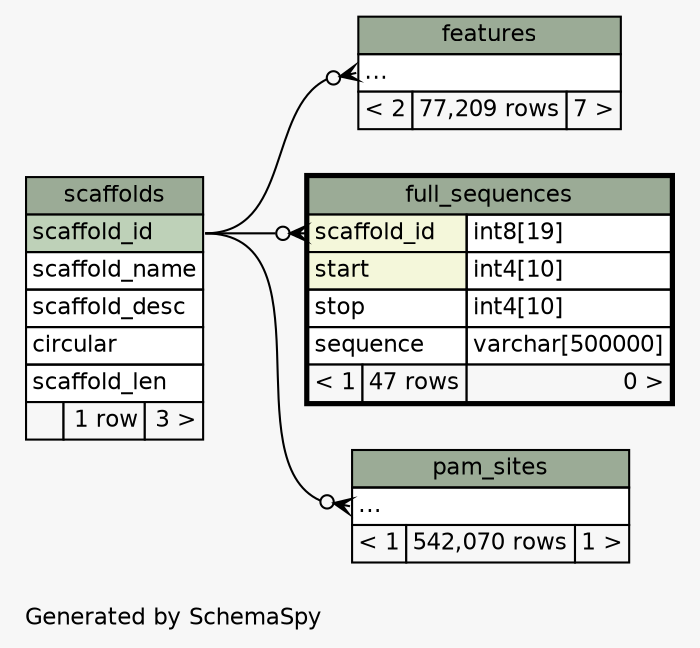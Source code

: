 // dot 2.28.0 on Mac OS X 10.12.4
// SchemaSpy rev 590
digraph "twoDegreesRelationshipsDiagram" {
  graph [
    rankdir="RL"
    bgcolor="#f7f7f7"
    label="\nGenerated by SchemaSpy"
    labeljust="l"
    nodesep="0.18"
    ranksep="0.46"
    fontname="Helvetica"
    fontsize="11"
  ];
  node [
    fontname="Helvetica"
    fontsize="11"
    shape="plaintext"
  ];
  edge [
    arrowsize="0.8"
  ];
  "features":"elipses":w -> "scaffolds":"scaffold_id":e [arrowhead=none dir=back arrowtail=crowodot];
  "full_sequences":"scaffold_id":w -> "scaffolds":"scaffold_id":e [arrowhead=none dir=back arrowtail=crowodot];
  "pam_sites":"elipses":w -> "scaffolds":"scaffold_id":e [arrowhead=none dir=back arrowtail=crowodot];
  "features" [
    label=<
    <TABLE BORDER="0" CELLBORDER="1" CELLSPACING="0" BGCOLOR="#ffffff">
      <TR><TD COLSPAN="3" BGCOLOR="#9bab96" ALIGN="CENTER">features</TD></TR>
      <TR><TD PORT="elipses" COLSPAN="3" ALIGN="LEFT">...</TD></TR>
      <TR><TD ALIGN="LEFT" BGCOLOR="#f7f7f7">&lt; 2</TD><TD ALIGN="RIGHT" BGCOLOR="#f7f7f7">77,209 rows</TD><TD ALIGN="RIGHT" BGCOLOR="#f7f7f7">7 &gt;</TD></TR>
    </TABLE>>
    URL="features.html"
    tooltip="features"
  ];
  "full_sequences" [
    label=<
    <TABLE BORDER="2" CELLBORDER="1" CELLSPACING="0" BGCOLOR="#ffffff">
      <TR><TD COLSPAN="3" BGCOLOR="#9bab96" ALIGN="CENTER">full_sequences</TD></TR>
      <TR><TD PORT="scaffold_id" COLSPAN="2" BGCOLOR="#f4f7da" ALIGN="LEFT">scaffold_id</TD><TD PORT="scaffold_id.type" ALIGN="LEFT">int8[19]</TD></TR>
      <TR><TD PORT="start" COLSPAN="2" BGCOLOR="#f4f7da" ALIGN="LEFT">start</TD><TD PORT="start.type" ALIGN="LEFT">int4[10]</TD></TR>
      <TR><TD PORT="stop" COLSPAN="2" ALIGN="LEFT">stop</TD><TD PORT="stop.type" ALIGN="LEFT">int4[10]</TD></TR>
      <TR><TD PORT="sequence" COLSPAN="2" ALIGN="LEFT">sequence</TD><TD PORT="sequence.type" ALIGN="LEFT">varchar[500000]</TD></TR>
      <TR><TD ALIGN="LEFT" BGCOLOR="#f7f7f7">&lt; 1</TD><TD ALIGN="RIGHT" BGCOLOR="#f7f7f7">47 rows</TD><TD ALIGN="RIGHT" BGCOLOR="#f7f7f7">0 &gt;</TD></TR>
    </TABLE>>
    URL="full_sequences.html"
    tooltip="full_sequences"
  ];
  "pam_sites" [
    label=<
    <TABLE BORDER="0" CELLBORDER="1" CELLSPACING="0" BGCOLOR="#ffffff">
      <TR><TD COLSPAN="3" BGCOLOR="#9bab96" ALIGN="CENTER">pam_sites</TD></TR>
      <TR><TD PORT="elipses" COLSPAN="3" ALIGN="LEFT">...</TD></TR>
      <TR><TD ALIGN="LEFT" BGCOLOR="#f7f7f7">&lt; 1</TD><TD ALIGN="RIGHT" BGCOLOR="#f7f7f7">542,070 rows</TD><TD ALIGN="RIGHT" BGCOLOR="#f7f7f7">1 &gt;</TD></TR>
    </TABLE>>
    URL="pam_sites.html"
    tooltip="pam_sites"
  ];
  "scaffolds" [
    label=<
    <TABLE BORDER="0" CELLBORDER="1" CELLSPACING="0" BGCOLOR="#ffffff">
      <TR><TD COLSPAN="3" BGCOLOR="#9bab96" ALIGN="CENTER">scaffolds</TD></TR>
      <TR><TD PORT="scaffold_id" COLSPAN="3" BGCOLOR="#bed1b8" ALIGN="LEFT">scaffold_id</TD></TR>
      <TR><TD PORT="scaffold_name" COLSPAN="3" ALIGN="LEFT">scaffold_name</TD></TR>
      <TR><TD PORT="scaffold_desc" COLSPAN="3" ALIGN="LEFT">scaffold_desc</TD></TR>
      <TR><TD PORT="circular" COLSPAN="3" ALIGN="LEFT">circular</TD></TR>
      <TR><TD PORT="scaffold_len" COLSPAN="3" ALIGN="LEFT">scaffold_len</TD></TR>
      <TR><TD ALIGN="LEFT" BGCOLOR="#f7f7f7">  </TD><TD ALIGN="RIGHT" BGCOLOR="#f7f7f7">1 row</TD><TD ALIGN="RIGHT" BGCOLOR="#f7f7f7">3 &gt;</TD></TR>
    </TABLE>>
    URL="scaffolds.html"
    tooltip="scaffolds"
  ];
}
